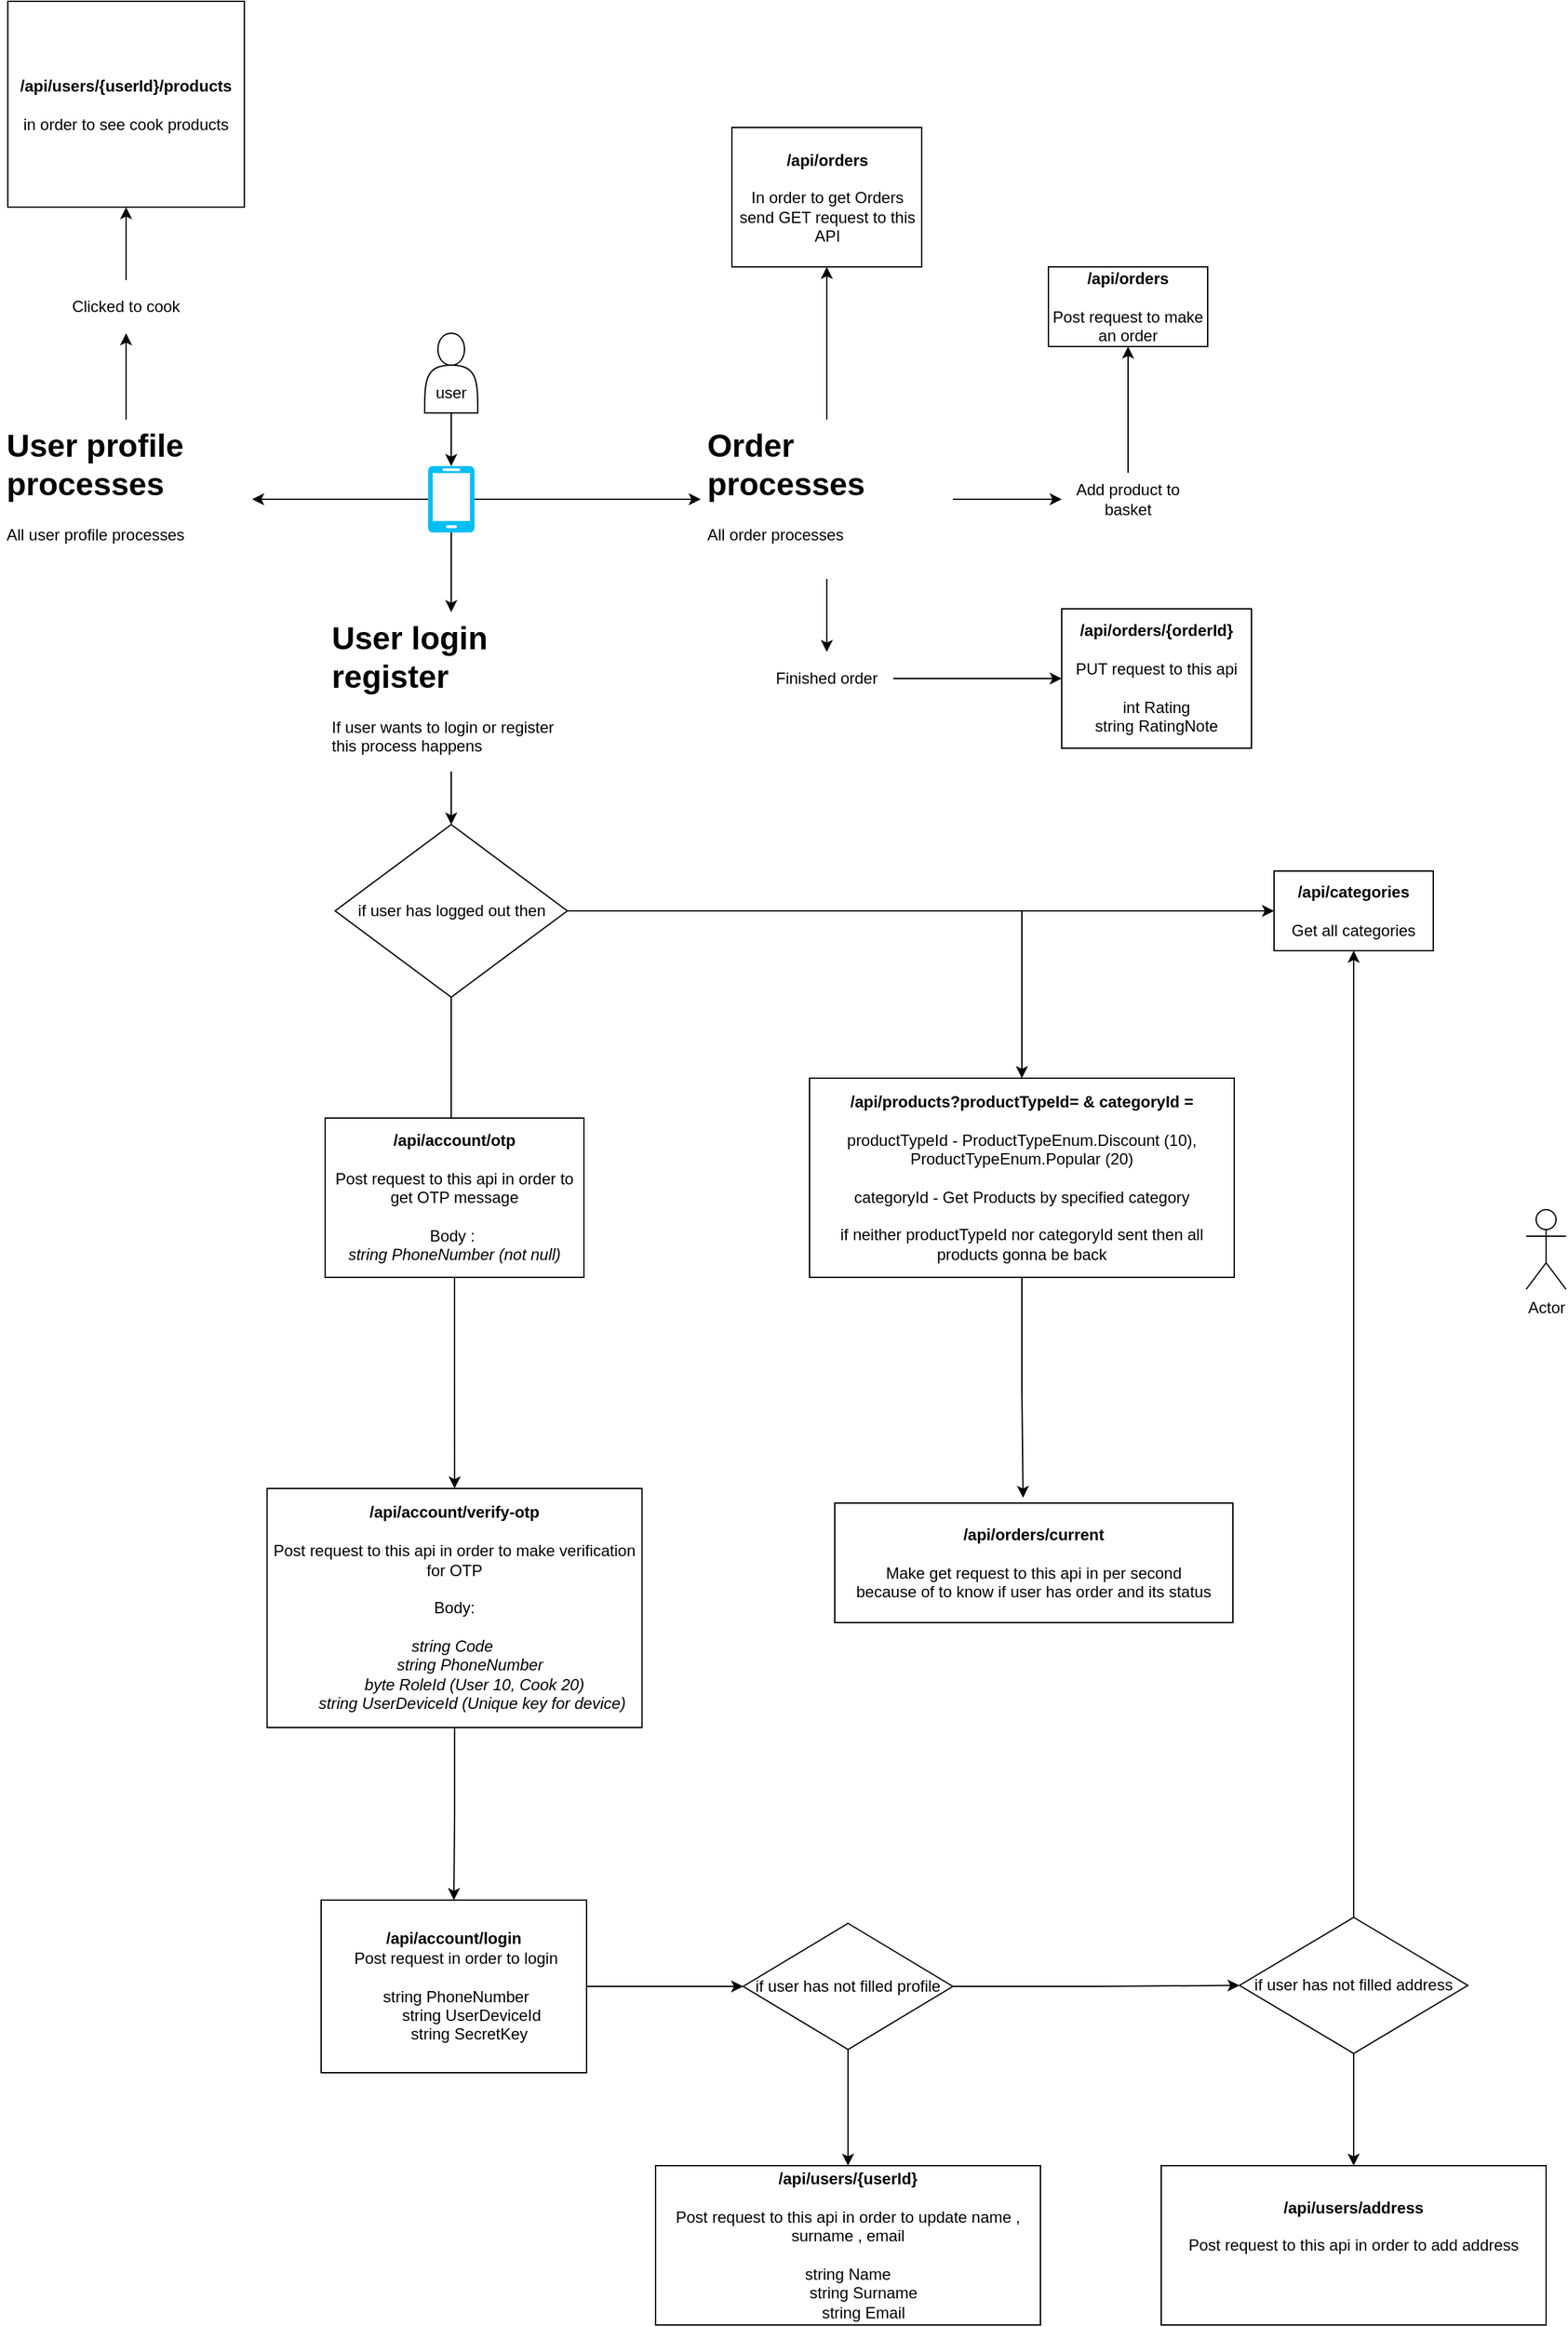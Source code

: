 <mxfile version="20.2.7" type="gitlab">
  <diagram name="Page-1" id="c7558073-3199-34d8-9f00-42111426c3f3">
    <mxGraphModel dx="1864" dy="1690" grid="1" gridSize="10" guides="1" tooltips="1" connect="1" arrows="1" fold="1" page="1" pageScale="1" pageWidth="826" pageHeight="1169" background="none" math="0" shadow="0">
      <root>
        <mxCell id="0" />
        <mxCell id="1" parent="0" />
        <mxCell id="MCw1D_mv6CFlvTPLHoJt-128" style="edgeStyle=orthogonalEdgeStyle;rounded=0;orthogonalLoop=1;jettySize=auto;html=1;" parent="1" source="MCw1D_mv6CFlvTPLHoJt-96" target="MCw1D_mv6CFlvTPLHoJt-102" edge="1">
          <mxGeometry relative="1" as="geometry" />
        </mxCell>
        <mxCell id="MCw1D_mv6CFlvTPLHoJt-96" value="&lt;br&gt;&lt;br&gt;user" style="shape=actor;whiteSpace=wrap;html=1;" parent="1" vertex="1">
          <mxGeometry x="-110" y="-30" width="40" height="60" as="geometry" />
        </mxCell>
        <mxCell id="MCw1D_mv6CFlvTPLHoJt-99" value="Actor" style="shape=umlActor;verticalLabelPosition=bottom;verticalAlign=top;html=1;outlineConnect=0;" parent="1" vertex="1">
          <mxGeometry x="720" y="630" width="30" height="60" as="geometry" />
        </mxCell>
        <mxCell id="MCw1D_mv6CFlvTPLHoJt-138" style="edgeStyle=orthogonalEdgeStyle;rounded=0;orthogonalLoop=1;jettySize=auto;html=1;" parent="1" source="MCw1D_mv6CFlvTPLHoJt-102" target="MCw1D_mv6CFlvTPLHoJt-130" edge="1">
          <mxGeometry relative="1" as="geometry" />
        </mxCell>
        <mxCell id="zNhIrDxcCAVVw-eQKs-v-2" style="edgeStyle=orthogonalEdgeStyle;rounded=0;orthogonalLoop=1;jettySize=auto;html=1;" parent="1" source="MCw1D_mv6CFlvTPLHoJt-102" target="zNhIrDxcCAVVw-eQKs-v-1" edge="1">
          <mxGeometry relative="1" as="geometry" />
        </mxCell>
        <mxCell id="bDPV2ugcUWUQUNBI61dN-10" style="edgeStyle=orthogonalEdgeStyle;rounded=0;orthogonalLoop=1;jettySize=auto;html=1;" edge="1" parent="1" source="MCw1D_mv6CFlvTPLHoJt-102" target="bDPV2ugcUWUQUNBI61dN-9">
          <mxGeometry relative="1" as="geometry" />
        </mxCell>
        <mxCell id="MCw1D_mv6CFlvTPLHoJt-102" value="" style="verticalLabelPosition=bottom;html=1;verticalAlign=top;align=center;strokeColor=none;fillColor=#00BEF2;shape=mxgraph.azure.mobile;pointerEvents=1;" parent="1" vertex="1">
          <mxGeometry x="-107.5" y="70" width="35" height="50" as="geometry" />
        </mxCell>
        <mxCell id="MCw1D_mv6CFlvTPLHoJt-133" style="edgeStyle=orthogonalEdgeStyle;rounded=0;orthogonalLoop=1;jettySize=auto;html=1;" parent="1" source="MCw1D_mv6CFlvTPLHoJt-108" target="MCw1D_mv6CFlvTPLHoJt-111" edge="1">
          <mxGeometry relative="1" as="geometry" />
        </mxCell>
        <mxCell id="xnCjZg6ty4kNd33rirfu-1" style="edgeStyle=orthogonalEdgeStyle;rounded=0;orthogonalLoop=1;jettySize=auto;html=1;entryX=0.487;entryY=0.325;entryDx=0;entryDy=0;entryPerimeter=0;" parent="1" source="MCw1D_mv6CFlvTPLHoJt-108" target="MCw1D_mv6CFlvTPLHoJt-121" edge="1">
          <mxGeometry relative="1" as="geometry" />
        </mxCell>
        <mxCell id="MCw1D_mv6CFlvTPLHoJt-108" value="if user has logged out then" style="rhombus;whiteSpace=wrap;html=1;" parent="1" vertex="1">
          <mxGeometry x="-177.5" y="340" width="175" height="130" as="geometry" />
        </mxCell>
        <mxCell id="MCw1D_mv6CFlvTPLHoJt-134" style="edgeStyle=orthogonalEdgeStyle;rounded=0;orthogonalLoop=1;jettySize=auto;html=1;" parent="1" source="MCw1D_mv6CFlvTPLHoJt-111" target="MCw1D_mv6CFlvTPLHoJt-117" edge="1">
          <mxGeometry relative="1" as="geometry" />
        </mxCell>
        <mxCell id="MCw1D_mv6CFlvTPLHoJt-111" value="&lt;b&gt;/api/categories&lt;br&gt;&lt;/b&gt;&lt;br&gt;Get all categories" style="rounded=0;whiteSpace=wrap;html=1;" parent="1" vertex="1">
          <mxGeometry x="530" y="375" width="120" height="60" as="geometry" />
        </mxCell>
        <mxCell id="MCw1D_mv6CFlvTPLHoJt-118" style="edgeStyle=orthogonalEdgeStyle;rounded=0;orthogonalLoop=1;jettySize=auto;html=1;entryX=0.473;entryY=-0.044;entryDx=0;entryDy=0;entryPerimeter=0;" parent="1" source="MCw1D_mv6CFlvTPLHoJt-117" target="MCw1D_mv6CFlvTPLHoJt-119" edge="1">
          <mxGeometry relative="1" as="geometry">
            <mxPoint x="546.5" y="881" as="targetPoint" />
          </mxGeometry>
        </mxCell>
        <mxCell id="MCw1D_mv6CFlvTPLHoJt-117" value="&lt;b&gt;/api/products?productTypeId= &amp;amp; categoryId =&lt;/b&gt;&lt;br&gt;&lt;br&gt;productTypeId - ProductTypeEnum.Discount (10), ProductTypeEnum.Popular (20)&lt;br&gt;&lt;br&gt;categoryId - Get Products by specified category&lt;br&gt;&lt;br&gt;if neither productTypeId nor categoryId sent then all products gonna be back" style="rounded=0;whiteSpace=wrap;html=1;" parent="1" vertex="1">
          <mxGeometry x="180" y="531" width="320" height="150" as="geometry" />
        </mxCell>
        <mxCell id="MCw1D_mv6CFlvTPLHoJt-119" value="&lt;b&gt;/api/orders/current&lt;br&gt;&lt;/b&gt;&lt;br&gt;Make get request to this api in per second&lt;br&gt;because of to know if user has order and its status" style="rounded=0;whiteSpace=wrap;html=1;" parent="1" vertex="1">
          <mxGeometry x="199" y="851" width="300" height="90" as="geometry" />
        </mxCell>
        <mxCell id="xnCjZg6ty4kNd33rirfu-2" style="edgeStyle=orthogonalEdgeStyle;rounded=0;orthogonalLoop=1;jettySize=auto;html=1;" parent="1" source="MCw1D_mv6CFlvTPLHoJt-121" target="MCw1D_mv6CFlvTPLHoJt-123" edge="1">
          <mxGeometry relative="1" as="geometry" />
        </mxCell>
        <mxCell id="MCw1D_mv6CFlvTPLHoJt-121" value="&lt;b&gt;/api/account/otp&lt;/b&gt;&lt;br&gt;&lt;br&gt;Post request to this api in order to get OTP message&lt;br&gt;&lt;br&gt;Body :&amp;nbsp;&lt;br&gt;&lt;i&gt;string PhoneNumber (not null)&lt;/i&gt;" style="rounded=0;whiteSpace=wrap;html=1;" parent="1" vertex="1">
          <mxGeometry x="-185" y="561" width="195" height="120" as="geometry" />
        </mxCell>
        <mxCell id="MCw1D_mv6CFlvTPLHoJt-124" style="edgeStyle=orthogonalEdgeStyle;rounded=0;orthogonalLoop=1;jettySize=auto;html=1;" parent="1" source="MCw1D_mv6CFlvTPLHoJt-123" target="MCw1D_mv6CFlvTPLHoJt-125" edge="1">
          <mxGeometry relative="1" as="geometry">
            <mxPoint x="278.75" y="1371" as="targetPoint" />
          </mxGeometry>
        </mxCell>
        <mxCell id="MCw1D_mv6CFlvTPLHoJt-123" value="&lt;b&gt;/api/account/verify-otp&lt;/b&gt;&lt;br&gt;&lt;br&gt;Post request to this api in order to make verification for OTP&lt;br&gt;&lt;br&gt;Body:&lt;br&gt;&lt;br&gt;&lt;div&gt;&lt;i&gt;string Code&amp;nbsp;&lt;/i&gt;&lt;/div&gt;&lt;div&gt;&lt;i&gt;&amp;nbsp; &amp;nbsp; &amp;nbsp; &amp;nbsp; string PhoneNumber&amp;nbsp;&lt;/i&gt;&lt;/div&gt;&lt;div&gt;&lt;i&gt;&amp;nbsp; &amp;nbsp; &amp;nbsp; &amp;nbsp; &amp;nbsp;byte RoleId (User 10, Cook 20)&lt;/i&gt;&lt;/div&gt;&lt;div&gt;&lt;i&gt;&amp;nbsp; &amp;nbsp; &amp;nbsp; &amp;nbsp; string UserDeviceId (Unique key for device)&lt;/i&gt;&lt;/div&gt;" style="rounded=0;whiteSpace=wrap;html=1;" parent="1" vertex="1">
          <mxGeometry x="-228.75" y="840" width="282.5" height="180" as="geometry" />
        </mxCell>
        <mxCell id="xnCjZg6ty4kNd33rirfu-6" value="" style="edgeStyle=orthogonalEdgeStyle;rounded=0;orthogonalLoop=1;jettySize=auto;html=1;" parent="1" source="MCw1D_mv6CFlvTPLHoJt-125" target="xnCjZg6ty4kNd33rirfu-5" edge="1">
          <mxGeometry relative="1" as="geometry" />
        </mxCell>
        <mxCell id="MCw1D_mv6CFlvTPLHoJt-125" value="&lt;b&gt;/api/account/login&lt;/b&gt;&lt;br&gt;&lt;span style=&quot;white-space: pre;&quot;&gt; &lt;/span&gt;Post request in order to login&lt;br&gt;&lt;br&gt;&lt;div&gt;&amp;nbsp; string PhoneNumber&amp;nbsp;&lt;/div&gt;&lt;div&gt;&amp;nbsp; &amp;nbsp; &amp;nbsp; &amp;nbsp; string UserDeviceId&lt;/div&gt;&lt;div&gt;&amp;nbsp; &amp;nbsp; &amp;nbsp; &amp;nbsp; string SecretKey&amp;nbsp;&lt;/div&gt;" style="rounded=0;whiteSpace=wrap;html=1;" parent="1" vertex="1">
          <mxGeometry x="-188" y="1150" width="200" height="130" as="geometry" />
        </mxCell>
        <mxCell id="MCw1D_mv6CFlvTPLHoJt-136" style="edgeStyle=orthogonalEdgeStyle;rounded=0;orthogonalLoop=1;jettySize=auto;html=1;" parent="1" source="MCw1D_mv6CFlvTPLHoJt-130" target="MCw1D_mv6CFlvTPLHoJt-108" edge="1">
          <mxGeometry relative="1" as="geometry" />
        </mxCell>
        <mxCell id="MCw1D_mv6CFlvTPLHoJt-130" value="&lt;h1&gt;User login register&lt;/h1&gt;&lt;p&gt;If user wants to login or register this process happens&lt;/p&gt;" style="text;html=1;strokeColor=none;fillColor=none;spacing=5;spacingTop=-20;whiteSpace=wrap;overflow=hidden;rounded=0;" parent="1" vertex="1">
          <mxGeometry x="-185" y="180" width="190" height="120" as="geometry" />
        </mxCell>
        <mxCell id="MCw1D_mv6CFlvTPLHoJt-141" value="&lt;b&gt;/api/users/{userId}&lt;/b&gt;&lt;br&gt;&lt;br&gt;Post request to this api in order to update name , surname , email&lt;br&gt;&lt;br&gt;&lt;div&gt;&amp;nbsp;string Name&amp;nbsp;&lt;/div&gt;&lt;div&gt;&amp;nbsp; &amp;nbsp; &amp;nbsp; &amp;nbsp; string Surname&amp;nbsp;&lt;/div&gt;&lt;div&gt;&amp;nbsp; &amp;nbsp; &amp;nbsp; &amp;nbsp; string Email&amp;nbsp;&lt;/div&gt;" style="rounded=0;whiteSpace=wrap;html=1;" parent="1" vertex="1">
          <mxGeometry x="64" y="1350" width="290" height="120" as="geometry" />
        </mxCell>
        <mxCell id="xnCjZg6ty4kNd33rirfu-4" value="&lt;b&gt;/api/users/address&lt;/b&gt;&lt;br&gt;&lt;br&gt;Post request to this api in order to add address&lt;br&gt;&lt;br&gt;&lt;div&gt;&lt;br&gt;&lt;/div&gt;" style="rounded=0;whiteSpace=wrap;html=1;" parent="1" vertex="1">
          <mxGeometry x="445" y="1350" width="290" height="120" as="geometry" />
        </mxCell>
        <mxCell id="xnCjZg6ty4kNd33rirfu-7" style="edgeStyle=orthogonalEdgeStyle;rounded=0;orthogonalLoop=1;jettySize=auto;html=1;entryX=0.5;entryY=0;entryDx=0;entryDy=0;" parent="1" source="xnCjZg6ty4kNd33rirfu-5" target="MCw1D_mv6CFlvTPLHoJt-141" edge="1">
          <mxGeometry relative="1" as="geometry" />
        </mxCell>
        <mxCell id="xnCjZg6ty4kNd33rirfu-9" value="" style="edgeStyle=orthogonalEdgeStyle;rounded=0;orthogonalLoop=1;jettySize=auto;html=1;" parent="1" source="xnCjZg6ty4kNd33rirfu-5" target="xnCjZg6ty4kNd33rirfu-8" edge="1">
          <mxGeometry relative="1" as="geometry" />
        </mxCell>
        <mxCell id="xnCjZg6ty4kNd33rirfu-5" value="if user has not filled profile" style="rhombus;whiteSpace=wrap;html=1;rounded=0;" parent="1" vertex="1">
          <mxGeometry x="130" y="1167.5" width="158" height="95" as="geometry" />
        </mxCell>
        <mxCell id="xnCjZg6ty4kNd33rirfu-10" style="edgeStyle=orthogonalEdgeStyle;rounded=0;orthogonalLoop=1;jettySize=auto;html=1;" parent="1" source="xnCjZg6ty4kNd33rirfu-8" target="xnCjZg6ty4kNd33rirfu-4" edge="1">
          <mxGeometry relative="1" as="geometry" />
        </mxCell>
        <mxCell id="xnCjZg6ty4kNd33rirfu-11" style="edgeStyle=orthogonalEdgeStyle;rounded=0;orthogonalLoop=1;jettySize=auto;html=1;" parent="1" source="xnCjZg6ty4kNd33rirfu-8" target="MCw1D_mv6CFlvTPLHoJt-111" edge="1">
          <mxGeometry relative="1" as="geometry">
            <mxPoint x="640" y="700" as="targetPoint" />
          </mxGeometry>
        </mxCell>
        <mxCell id="xnCjZg6ty4kNd33rirfu-8" value="if user has not filled address" style="rhombus;whiteSpace=wrap;html=1;rounded=0;" parent="1" vertex="1">
          <mxGeometry x="504" y="1163" width="172" height="102.5" as="geometry" />
        </mxCell>
        <mxCell id="bDPV2ugcUWUQUNBI61dN-3" style="edgeStyle=orthogonalEdgeStyle;rounded=0;orthogonalLoop=1;jettySize=auto;html=1;" edge="1" parent="1" source="zNhIrDxcCAVVw-eQKs-v-1" target="bDPV2ugcUWUQUNBI61dN-2">
          <mxGeometry relative="1" as="geometry" />
        </mxCell>
        <mxCell id="bDPV2ugcUWUQUNBI61dN-8" value="" style="edgeStyle=orthogonalEdgeStyle;rounded=0;orthogonalLoop=1;jettySize=auto;html=1;" edge="1" parent="1" source="zNhIrDxcCAVVw-eQKs-v-1" target="bDPV2ugcUWUQUNBI61dN-7">
          <mxGeometry relative="1" as="geometry" />
        </mxCell>
        <mxCell id="bDPV2ugcUWUQUNBI61dN-16" style="edgeStyle=orthogonalEdgeStyle;rounded=0;orthogonalLoop=1;jettySize=auto;html=1;" edge="1" parent="1" source="zNhIrDxcCAVVw-eQKs-v-1" target="bDPV2ugcUWUQUNBI61dN-11">
          <mxGeometry relative="1" as="geometry" />
        </mxCell>
        <mxCell id="zNhIrDxcCAVVw-eQKs-v-1" value="&lt;h1&gt;Order processes&lt;/h1&gt;&lt;div&gt;All order processes&lt;/div&gt;" style="text;html=1;strokeColor=none;fillColor=none;spacing=5;spacingTop=-20;whiteSpace=wrap;overflow=hidden;rounded=0;" parent="1" vertex="1">
          <mxGeometry x="98" y="35" width="190" height="120" as="geometry" />
        </mxCell>
        <mxCell id="bDPV2ugcUWUQUNBI61dN-1" value="&lt;b&gt;/api/orders&lt;br&gt;&lt;/b&gt;&lt;br&gt;Post request to make an order" style="rounded=0;whiteSpace=wrap;html=1;" vertex="1" parent="1">
          <mxGeometry x="360" y="-80" width="120" height="60" as="geometry" />
        </mxCell>
        <mxCell id="bDPV2ugcUWUQUNBI61dN-5" style="edgeStyle=orthogonalEdgeStyle;rounded=0;orthogonalLoop=1;jettySize=auto;html=1;entryX=0.5;entryY=1;entryDx=0;entryDy=0;" edge="1" parent="1" source="bDPV2ugcUWUQUNBI61dN-2" target="bDPV2ugcUWUQUNBI61dN-1">
          <mxGeometry relative="1" as="geometry" />
        </mxCell>
        <mxCell id="bDPV2ugcUWUQUNBI61dN-2" value="Add product to basket&lt;br&gt;" style="text;html=1;strokeColor=none;fillColor=none;align=center;verticalAlign=middle;whiteSpace=wrap;rounded=0;" vertex="1" parent="1">
          <mxGeometry x="370" y="75" width="100" height="40" as="geometry" />
        </mxCell>
        <mxCell id="bDPV2ugcUWUQUNBI61dN-7" value="&lt;b&gt;/api/orders&lt;br&gt;&lt;/b&gt;&lt;br&gt;In order to get Orders send GET request to this API" style="whiteSpace=wrap;html=1;" vertex="1" parent="1">
          <mxGeometry x="121.5" y="-185" width="143" height="105" as="geometry" />
        </mxCell>
        <mxCell id="bDPV2ugcUWUQUNBI61dN-18" style="edgeStyle=orthogonalEdgeStyle;rounded=0;orthogonalLoop=1;jettySize=auto;html=1;" edge="1" parent="1" source="bDPV2ugcUWUQUNBI61dN-9" target="bDPV2ugcUWUQUNBI61dN-17">
          <mxGeometry relative="1" as="geometry" />
        </mxCell>
        <mxCell id="bDPV2ugcUWUQUNBI61dN-9" value="&lt;h1&gt;User profile processes&lt;/h1&gt;&lt;div&gt;All user profile processes&lt;/div&gt;" style="text;html=1;strokeColor=none;fillColor=none;spacing=5;spacingTop=-20;whiteSpace=wrap;overflow=hidden;rounded=0;" vertex="1" parent="1">
          <mxGeometry x="-430" y="35" width="190" height="120" as="geometry" />
        </mxCell>
        <mxCell id="bDPV2ugcUWUQUNBI61dN-13" style="edgeStyle=orthogonalEdgeStyle;rounded=0;orthogonalLoop=1;jettySize=auto;html=1;" edge="1" parent="1" source="bDPV2ugcUWUQUNBI61dN-11" target="bDPV2ugcUWUQUNBI61dN-14">
          <mxGeometry relative="1" as="geometry">
            <mxPoint x="350" y="230" as="targetPoint" />
          </mxGeometry>
        </mxCell>
        <mxCell id="bDPV2ugcUWUQUNBI61dN-11" value="Finished order&lt;br&gt;" style="text;html=1;strokeColor=none;fillColor=none;align=center;verticalAlign=middle;whiteSpace=wrap;rounded=0;" vertex="1" parent="1">
          <mxGeometry x="143" y="210" width="100" height="40" as="geometry" />
        </mxCell>
        <mxCell id="bDPV2ugcUWUQUNBI61dN-14" value="&lt;b&gt;/api/orders/{orderId}&lt;br&gt;&lt;/b&gt;&lt;br&gt;PUT request to this api&lt;br&gt;&lt;br&gt;int Rating&lt;br&gt;string RatingNote" style="whiteSpace=wrap;html=1;" vertex="1" parent="1">
          <mxGeometry x="370" y="177.5" width="143" height="105" as="geometry" />
        </mxCell>
        <mxCell id="bDPV2ugcUWUQUNBI61dN-20" style="edgeStyle=orthogonalEdgeStyle;rounded=0;orthogonalLoop=1;jettySize=auto;html=1;entryX=0.5;entryY=1;entryDx=0;entryDy=0;" edge="1" parent="1" source="bDPV2ugcUWUQUNBI61dN-17" target="bDPV2ugcUWUQUNBI61dN-19">
          <mxGeometry relative="1" as="geometry" />
        </mxCell>
        <mxCell id="bDPV2ugcUWUQUNBI61dN-17" value="Clicked to cook" style="text;html=1;strokeColor=none;fillColor=none;align=center;verticalAlign=middle;whiteSpace=wrap;rounded=0;" vertex="1" parent="1">
          <mxGeometry x="-385" y="-70" width="100" height="40" as="geometry" />
        </mxCell>
        <mxCell id="bDPV2ugcUWUQUNBI61dN-19" value="&lt;b&gt;/api/users/{userId}/products&lt;/b&gt;&lt;br&gt;&lt;br&gt;in order to see cook products" style="whiteSpace=wrap;html=1;" vertex="1" parent="1">
          <mxGeometry x="-424.12" y="-280" width="178.25" height="155" as="geometry" />
        </mxCell>
      </root>
    </mxGraphModel>
  </diagram>
</mxfile>
